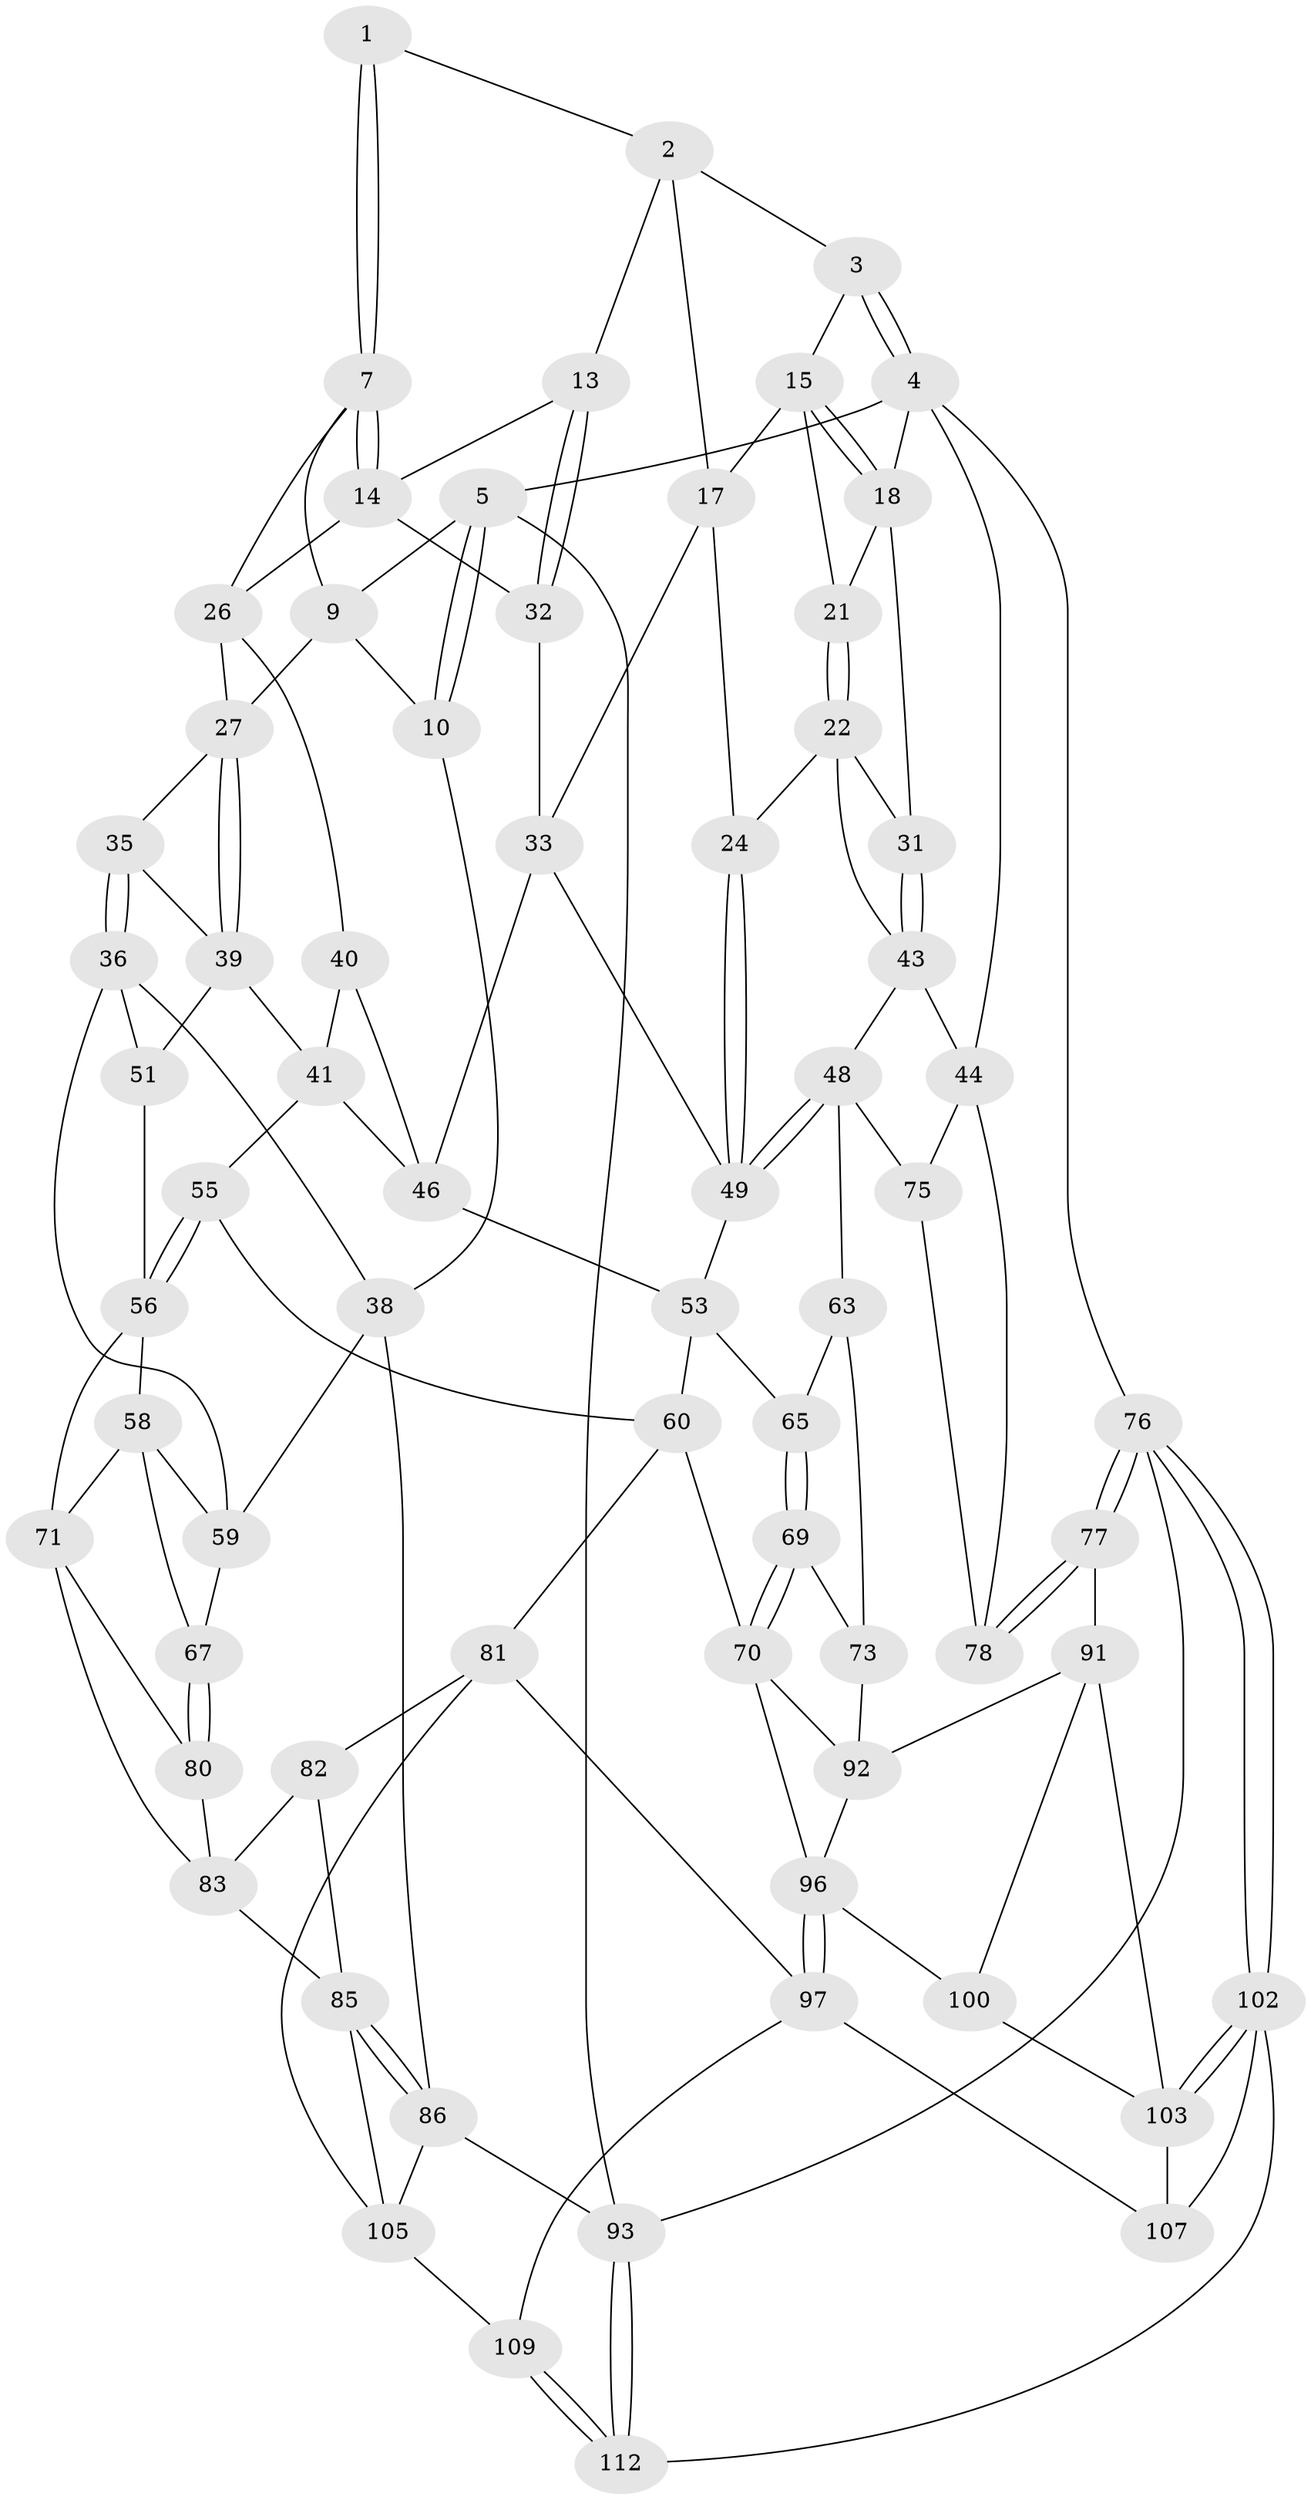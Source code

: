 // original degree distribution, {3: 0.017857142857142856, 4: 0.20535714285714285, 6: 0.1875, 5: 0.5892857142857143}
// Generated by graph-tools (version 1.1) at 2025/11/02/27/25 16:11:52]
// undirected, 68 vertices, 147 edges
graph export_dot {
graph [start="1"]
  node [color=gray90,style=filled];
  1 [pos="+0.4112610756497931+0"];
  2 [pos="+0.685916432345587+0",super="+12"];
  3 [pos="+0.7819515160316917+0"];
  4 [pos="+1+0",super="+20"];
  5 [pos="+0+0",super="+6"];
  7 [pos="+0.34626468871875055+0.07973395980036452",super="+8"];
  9 [pos="+0.14373315167237294+0.04065938979339794",super="+11"];
  10 [pos="+0+0.04589336604390659"];
  13 [pos="+0.5374018385167326+0.1525174326852895"];
  14 [pos="+0.46817327184863555+0.15193410265827184",super="+29"];
  15 [pos="+0.8331210372781557+0.00034190474091756273",super="+16"];
  17 [pos="+0.6912209511232174+0.21085545547840012",super="+25"];
  18 [pos="+0.9168746475230375+0.14934431757248773",super="+19"];
  21 [pos="+0.8066111245287124+0.18858442862311148"];
  22 [pos="+0.8356591989169091+0.25428183556584905",super="+23"];
  24 [pos="+0.7191140009985857+0.3317684185800168"];
  26 [pos="+0.29429065110818936+0.16607667574075569",super="+30"];
  27 [pos="+0.2363286129000329+0.1966822639955528",super="+28"];
  31 [pos="+0.9611103102402314+0.2462796017513087"];
  32 [pos="+0.5428596197194725+0.34270033709863856"];
  33 [pos="+0.6249317038536699+0.3652564345702678",super="+34"];
  35 [pos="+0.07207783381922955+0.33835712722670924"];
  36 [pos="+0.06534680256399952+0.3587531476127724",super="+37"];
  38 [pos="+0+0.3945659115509634",super="+72"];
  39 [pos="+0.23140708343699207+0.22306486814643386",super="+42"];
  40 [pos="+0.3388642197293918+0.3795284549109249"];
  41 [pos="+0.33364257153206966+0.3842281816794765",super="+52"];
  43 [pos="+0.8528972356030777+0.3782551068481465",super="+45"];
  44 [pos="+1+0.3275957061534247",super="+74"];
  46 [pos="+0.5399088105102153+0.45423904519598945",super="+47"];
  48 [pos="+0.8502297564614404+0.5338054912269233",super="+62"];
  49 [pos="+0.7877814077995943+0.49150219114218624",super="+50"];
  51 [pos="+0.2023678998082213+0.4023538867037984"];
  53 [pos="+0.6752885151101744+0.5286079175485497",super="+54"];
  55 [pos="+0.3748241350535544+0.5609258083024251"];
  56 [pos="+0.21118839269993228+0.5395976932358976",super="+57"];
  58 [pos="+0.0892195036192821+0.5314181967072756",super="+66"];
  59 [pos="+0+0.4585233393404297",super="+68"];
  60 [pos="+0.5253869531020543+0.6211771509993431",super="+61"];
  63 [pos="+0.8204281461927145+0.571641818640066",super="+64"];
  65 [pos="+0.6829712919369179+0.5468821695297996"];
  67 [pos="+0.07982438546944975+0.6096543634429635"];
  69 [pos="+0.6589056023854611+0.664531200643504"];
  70 [pos="+0.6020001290273539+0.6667217215419531",super="+95"];
  71 [pos="+0.2044351137569654+0.5644736113744485",super="+79"];
  73 [pos="+0.6714637385808149+0.6692390765496063",super="+88"];
  75 [pos="+0.8692699917212391+0.5626150376716152"];
  76 [pos="+1+1"];
  77 [pos="+1+1",super="+90"];
  78 [pos="+1+0.8934881610466648",super="+89"];
  80 [pos="+0.11223323989115966+0.6411478392375347"];
  81 [pos="+0.4003095349877072+0.6930459599597081",super="+98"];
  82 [pos="+0.2578615841954035+0.7144643236845386"];
  83 [pos="+0.2500433377329138+0.7132864931876172",super="+84"];
  85 [pos="+0+1",super="+104"];
  86 [pos="+0+1",super="+87"];
  91 [pos="+0.8154495380126299+0.7390858048193605",super="+99"];
  92 [pos="+0.7318874366226731+0.726196478232396",super="+94"];
  93 [pos="+0+1"];
  96 [pos="+0.5608547569023049+0.8482820419829405",super="+101"];
  97 [pos="+0.5471580892993154+0.8584759279161616",super="+108"];
  100 [pos="+0.7108849182243998+0.8523724317954094"];
  102 [pos="+1+1",super="+111"];
  103 [pos="+0.8953625901043181+0.950437138976082",super="+106"];
  105 [pos="+0.3926051515630854+0.8976489565910706",super="+110"];
  107 [pos="+0.677263517500895+1"];
  109 [pos="+0.4329669381315033+1"];
  112 [pos="+0.43066564724008183+1"];
  1 -- 2;
  1 -- 7;
  1 -- 7;
  2 -- 3;
  2 -- 17;
  2 -- 13;
  3 -- 4;
  3 -- 4;
  3 -- 15;
  4 -- 5;
  4 -- 76;
  4 -- 18;
  4 -- 44;
  5 -- 10;
  5 -- 10;
  5 -- 93;
  5 -- 9;
  7 -- 14;
  7 -- 14;
  7 -- 9;
  7 -- 26;
  9 -- 10;
  9 -- 27;
  10 -- 38;
  13 -- 14;
  13 -- 32;
  13 -- 32;
  14 -- 32;
  14 -- 26;
  15 -- 18;
  15 -- 18;
  15 -- 17;
  15 -- 21;
  17 -- 24;
  17 -- 33;
  18 -- 21;
  18 -- 31;
  21 -- 22;
  21 -- 22;
  22 -- 31;
  22 -- 24;
  22 -- 43;
  24 -- 49;
  24 -- 49;
  26 -- 27;
  26 -- 40;
  27 -- 39;
  27 -- 39;
  27 -- 35;
  31 -- 43;
  31 -- 43;
  32 -- 33;
  33 -- 46;
  33 -- 49;
  35 -- 36;
  35 -- 36;
  35 -- 39;
  36 -- 51;
  36 -- 59;
  36 -- 38;
  38 -- 86;
  38 -- 59;
  39 -- 41;
  39 -- 51;
  40 -- 41;
  40 -- 46;
  41 -- 46;
  41 -- 55;
  43 -- 48;
  43 -- 44;
  44 -- 75;
  44 -- 78;
  46 -- 53;
  48 -- 49;
  48 -- 49;
  48 -- 75;
  48 -- 63;
  49 -- 53;
  51 -- 56;
  53 -- 65;
  53 -- 60;
  55 -- 56;
  55 -- 56;
  55 -- 60;
  56 -- 71;
  56 -- 58;
  58 -- 59;
  58 -- 67;
  58 -- 71;
  59 -- 67;
  60 -- 70;
  60 -- 81;
  63 -- 73 [weight=2];
  63 -- 65;
  65 -- 69;
  65 -- 69;
  67 -- 80;
  67 -- 80;
  69 -- 70;
  69 -- 70;
  69 -- 73;
  70 -- 96;
  70 -- 92;
  71 -- 80;
  71 -- 83;
  73 -- 92;
  75 -- 78;
  76 -- 77;
  76 -- 77;
  76 -- 102;
  76 -- 102;
  76 -- 93;
  77 -- 78 [weight=2];
  77 -- 78;
  77 -- 91;
  80 -- 83;
  81 -- 82;
  81 -- 97;
  81 -- 105;
  82 -- 83;
  82 -- 85;
  83 -- 85;
  85 -- 86;
  85 -- 86;
  85 -- 105;
  86 -- 105;
  86 -- 93;
  91 -- 92;
  91 -- 100;
  91 -- 103;
  92 -- 96;
  93 -- 112;
  93 -- 112;
  96 -- 97;
  96 -- 97;
  96 -- 100;
  97 -- 107;
  97 -- 109;
  100 -- 103;
  102 -- 103;
  102 -- 103;
  102 -- 112;
  102 -- 107;
  103 -- 107;
  105 -- 109;
  109 -- 112;
  109 -- 112;
}
